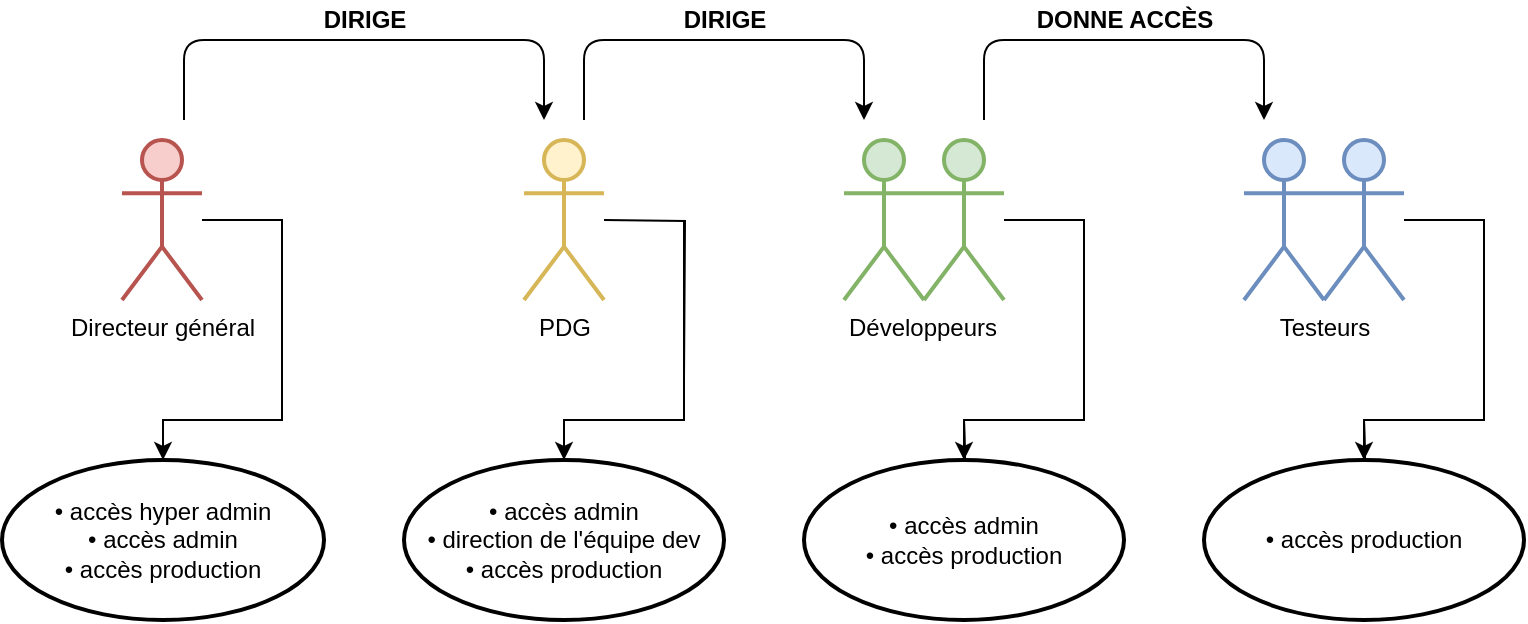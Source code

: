 <mxfile version="15.3.8" type="device"><diagram id="C5RBs43oDa-KdzZeNtuy" name="Page-1"><mxGraphModel dx="1597" dy="885" grid="1" gridSize="10" guides="1" tooltips="1" connect="1" arrows="1" fold="1" page="1" pageScale="1" pageWidth="827" pageHeight="1169" math="0" shadow="0"><root><mxCell id="WIyWlLk6GJQsqaUBKTNV-0"/><mxCell id="WIyWlLk6GJQsqaUBKTNV-1" parent="WIyWlLk6GJQsqaUBKTNV-0"/><mxCell id="b51wquPNlFclY3lklrmw-19" value="" style="edgeStyle=orthogonalEdgeStyle;rounded=0;orthogonalLoop=1;jettySize=auto;html=1;entryX=0.5;entryY=0;entryDx=0;entryDy=0;" parent="WIyWlLk6GJQsqaUBKTNV-1" target="b51wquPNlFclY3lklrmw-15" edge="1"><mxGeometry relative="1" as="geometry"><mxPoint x="139" y="150" as="sourcePoint"/><mxPoint x="219" y="270" as="targetPoint"/><Array as="points"><mxPoint x="179" y="150"/><mxPoint x="179" y="250"/><mxPoint x="119" y="250"/></Array></mxGeometry></mxCell><mxCell id="b51wquPNlFclY3lklrmw-14" value="Directeur général" style="shape=umlActor;verticalLabelPosition=bottom;verticalAlign=top;html=1;shadow=0;sketch=0;strokeWidth=2;fillColor=#f8cecc;strokeColor=#b85450;" parent="WIyWlLk6GJQsqaUBKTNV-1" vertex="1"><mxGeometry x="99" y="110" width="40" height="80" as="geometry"/></mxCell><mxCell id="b51wquPNlFclY3lklrmw-15" value="&lt;div&gt;• accès hyper admin&lt;br&gt;&lt;/div&gt;&lt;div&gt;• accès admin&lt;/div&gt;&lt;div&gt;• accès production&lt;br&gt;&lt;/div&gt;" style="ellipse;whiteSpace=wrap;html=1;shadow=0;sketch=0;strokeWidth=2;" parent="WIyWlLk6GJQsqaUBKTNV-1" vertex="1"><mxGeometry x="39" y="270" width="161" height="80" as="geometry"/></mxCell><mxCell id="b51wquPNlFclY3lklrmw-20" value="" style="edgeStyle=orthogonalEdgeStyle;rounded=0;orthogonalLoop=1;jettySize=auto;html=1;entryX=0.5;entryY=0;entryDx=0;entryDy=0;startArrow=none;" parent="WIyWlLk6GJQsqaUBKTNV-1" target="b51wquPNlFclY3lklrmw-22" edge="1"><mxGeometry relative="1" as="geometry"><mxPoint x="380" y="225" as="sourcePoint"/><mxPoint x="420" y="270" as="targetPoint"/><Array as="points"><mxPoint x="380" y="150"/><mxPoint x="380" y="250"/><mxPoint x="320" y="250"/></Array></mxGeometry></mxCell><mxCell id="b51wquPNlFclY3lklrmw-21" value="PDG" style="shape=umlActor;verticalLabelPosition=bottom;verticalAlign=top;html=1;shadow=0;sketch=0;strokeWidth=2;fillColor=#fff2cc;strokeColor=#d6b656;" parent="WIyWlLk6GJQsqaUBKTNV-1" vertex="1"><mxGeometry x="300" y="110" width="40" height="80" as="geometry"/></mxCell><mxCell id="b51wquPNlFclY3lklrmw-22" value="&lt;div&gt;• accès admin&lt;/div&gt;&lt;div&gt;• direction de l'équipe dev&lt;br&gt;&lt;/div&gt;&lt;div&gt;• accès production&lt;/div&gt;" style="ellipse;whiteSpace=wrap;html=1;shadow=0;sketch=0;strokeWidth=2;" parent="WIyWlLk6GJQsqaUBKTNV-1" vertex="1"><mxGeometry x="240" y="270" width="160" height="80" as="geometry"/></mxCell><mxCell id="b51wquPNlFclY3lklrmw-23" value="" style="edgeStyle=orthogonalEdgeStyle;rounded=0;orthogonalLoop=1;jettySize=auto;html=1;entryX=0.5;entryY=0;entryDx=0;entryDy=0;" parent="WIyWlLk6GJQsqaUBKTNV-1" target="b51wquPNlFclY3lklrmw-25" edge="1"><mxGeometry relative="1" as="geometry"><mxPoint x="540" y="150" as="sourcePoint"/><mxPoint x="620" y="270" as="targetPoint"/><Array as="points"><mxPoint x="580" y="150"/><mxPoint x="580" y="250"/><mxPoint x="520" y="250"/></Array></mxGeometry></mxCell><mxCell id="b51wquPNlFclY3lklrmw-26" value="" style="edgeStyle=orthogonalEdgeStyle;rounded=0;orthogonalLoop=1;jettySize=auto;html=1;" parent="WIyWlLk6GJQsqaUBKTNV-1" target="b51wquPNlFclY3lklrmw-25" edge="1"><mxGeometry relative="1" as="geometry"><mxPoint x="520" y="250" as="sourcePoint"/></mxGeometry></mxCell><mxCell id="b51wquPNlFclY3lklrmw-27" value="" style="edgeStyle=orthogonalEdgeStyle;rounded=0;orthogonalLoop=1;jettySize=auto;html=1;" parent="WIyWlLk6GJQsqaUBKTNV-1" target="b51wquPNlFclY3lklrmw-25" edge="1"><mxGeometry relative="1" as="geometry"><mxPoint x="520" y="250" as="sourcePoint"/></mxGeometry></mxCell><mxCell id="b51wquPNlFclY3lklrmw-29" value="" style="edgeStyle=orthogonalEdgeStyle;rounded=0;orthogonalLoop=1;jettySize=auto;html=1;" parent="WIyWlLk6GJQsqaUBKTNV-1" target="b51wquPNlFclY3lklrmw-25" edge="1"><mxGeometry relative="1" as="geometry"><mxPoint x="520" y="260" as="sourcePoint"/></mxGeometry></mxCell><mxCell id="b51wquPNlFclY3lklrmw-25" value="&lt;div&gt;• accès admin&lt;br&gt;&lt;/div&gt;&lt;div&gt;• accès production&lt;/div&gt;" style="ellipse;whiteSpace=wrap;html=1;shadow=0;sketch=0;strokeWidth=2;" parent="WIyWlLk6GJQsqaUBKTNV-1" vertex="1"><mxGeometry x="440" y="270" width="160" height="80" as="geometry"/></mxCell><mxCell id="b51wquPNlFclY3lklrmw-31" value="" style="shape=umlActor;verticalLabelPosition=bottom;verticalAlign=top;html=1;shadow=0;sketch=0;strokeWidth=2;fillColor=#d5e8d4;strokeColor=#82b366;" parent="WIyWlLk6GJQsqaUBKTNV-1" vertex="1"><mxGeometry x="500" y="110" width="40" height="80" as="geometry"/></mxCell><mxCell id="b51wquPNlFclY3lklrmw-33" value="" style="shape=umlActor;verticalLabelPosition=bottom;verticalAlign=top;html=1;shadow=0;sketch=0;strokeWidth=2;fillColor=#d5e8d4;strokeColor=#82b366;" parent="WIyWlLk6GJQsqaUBKTNV-1" vertex="1"><mxGeometry x="460" y="110" width="40" height="80" as="geometry"/></mxCell><mxCell id="b51wquPNlFclY3lklrmw-34" value="Développeurs" style="text;html=1;align=center;verticalAlign=middle;resizable=0;points=[];autosize=1;strokeColor=none;fillColor=none;" parent="WIyWlLk6GJQsqaUBKTNV-1" vertex="1"><mxGeometry x="454" y="194" width="90" height="20" as="geometry"/></mxCell><mxCell id="b51wquPNlFclY3lklrmw-42" value="" style="edgeStyle=orthogonalEdgeStyle;rounded=0;orthogonalLoop=1;jettySize=auto;html=1;entryX=0.5;entryY=0;entryDx=0;entryDy=0;" parent="WIyWlLk6GJQsqaUBKTNV-1" target="b51wquPNlFclY3lklrmw-46" edge="1"><mxGeometry relative="1" as="geometry"><mxPoint x="740" y="150" as="sourcePoint"/><mxPoint x="820" y="270" as="targetPoint"/><Array as="points"><mxPoint x="780" y="150"/><mxPoint x="780" y="250"/><mxPoint x="720" y="250"/></Array></mxGeometry></mxCell><mxCell id="b51wquPNlFclY3lklrmw-43" value="" style="edgeStyle=orthogonalEdgeStyle;rounded=0;orthogonalLoop=1;jettySize=auto;html=1;" parent="WIyWlLk6GJQsqaUBKTNV-1" target="b51wquPNlFclY3lklrmw-46" edge="1"><mxGeometry relative="1" as="geometry"><mxPoint x="720" y="250" as="sourcePoint"/></mxGeometry></mxCell><mxCell id="b51wquPNlFclY3lklrmw-44" value="" style="edgeStyle=orthogonalEdgeStyle;rounded=0;orthogonalLoop=1;jettySize=auto;html=1;" parent="WIyWlLk6GJQsqaUBKTNV-1" target="b51wquPNlFclY3lklrmw-46" edge="1"><mxGeometry relative="1" as="geometry"><mxPoint x="720" y="250" as="sourcePoint"/></mxGeometry></mxCell><mxCell id="b51wquPNlFclY3lklrmw-45" value="" style="edgeStyle=orthogonalEdgeStyle;rounded=0;orthogonalLoop=1;jettySize=auto;html=1;" parent="WIyWlLk6GJQsqaUBKTNV-1" target="b51wquPNlFclY3lklrmw-46" edge="1"><mxGeometry relative="1" as="geometry"><mxPoint x="720" y="260" as="sourcePoint"/></mxGeometry></mxCell><mxCell id="b51wquPNlFclY3lklrmw-46" value="• accès production" style="ellipse;whiteSpace=wrap;html=1;shadow=0;sketch=0;strokeWidth=2;" parent="WIyWlLk6GJQsqaUBKTNV-1" vertex="1"><mxGeometry x="640" y="270" width="160" height="80" as="geometry"/></mxCell><mxCell id="b51wquPNlFclY3lklrmw-47" value="" style="shape=umlActor;verticalLabelPosition=bottom;verticalAlign=top;html=1;shadow=0;sketch=0;strokeWidth=2;fillColor=#dae8fc;strokeColor=#6c8ebf;" parent="WIyWlLk6GJQsqaUBKTNV-1" vertex="1"><mxGeometry x="700" y="110" width="40" height="80" as="geometry"/></mxCell><mxCell id="b51wquPNlFclY3lklrmw-48" value="" style="shape=umlActor;verticalLabelPosition=bottom;verticalAlign=top;html=1;shadow=0;sketch=0;strokeWidth=2;fillColor=#dae8fc;strokeColor=#6c8ebf;" parent="WIyWlLk6GJQsqaUBKTNV-1" vertex="1"><mxGeometry x="660" y="110" width="40" height="80" as="geometry"/></mxCell><mxCell id="b51wquPNlFclY3lklrmw-49" value="Testeurs" style="text;html=1;align=center;verticalAlign=middle;resizable=0;points=[];autosize=1;strokeColor=none;fillColor=none;" parent="WIyWlLk6GJQsqaUBKTNV-1" vertex="1"><mxGeometry x="670" y="194" width="60" height="20" as="geometry"/></mxCell><mxCell id="b51wquPNlFclY3lklrmw-54" value="" style="edgeStyle=elbowEdgeStyle;elbow=vertical;endArrow=classic;html=1;" parent="WIyWlLk6GJQsqaUBKTNV-1" edge="1"><mxGeometry width="50" height="50" relative="1" as="geometry"><mxPoint x="130" y="100" as="sourcePoint"/><mxPoint x="310" y="100" as="targetPoint"/><Array as="points"><mxPoint x="210" y="60"/></Array></mxGeometry></mxCell><mxCell id="b51wquPNlFclY3lklrmw-56" value="&lt;b&gt;DIRIGE&lt;/b&gt;" style="text;html=1;align=center;verticalAlign=middle;resizable=0;points=[];autosize=1;strokeColor=none;fillColor=none;" parent="WIyWlLk6GJQsqaUBKTNV-1" vertex="1"><mxGeometry x="190" y="40" width="60" height="20" as="geometry"/></mxCell><mxCell id="b51wquPNlFclY3lklrmw-57" value="" style="edgeStyle=elbowEdgeStyle;elbow=vertical;endArrow=classic;html=1;" parent="WIyWlLk6GJQsqaUBKTNV-1" edge="1"><mxGeometry width="50" height="50" relative="1" as="geometry"><mxPoint x="330" y="100" as="sourcePoint"/><mxPoint x="470" y="100" as="targetPoint"/><Array as="points"><mxPoint x="430" y="60"/></Array></mxGeometry></mxCell><mxCell id="b51wquPNlFclY3lklrmw-58" value="&lt;b&gt;DIRIGE&lt;/b&gt;" style="text;html=1;align=center;verticalAlign=middle;resizable=0;points=[];autosize=1;strokeColor=none;fillColor=none;" parent="WIyWlLk6GJQsqaUBKTNV-1" vertex="1"><mxGeometry x="370" y="40" width="60" height="20" as="geometry"/></mxCell><mxCell id="b51wquPNlFclY3lklrmw-59" value="" style="edgeStyle=elbowEdgeStyle;elbow=vertical;endArrow=classic;html=1;" parent="WIyWlLk6GJQsqaUBKTNV-1" edge="1"><mxGeometry width="50" height="50" relative="1" as="geometry"><mxPoint x="530" y="100" as="sourcePoint"/><mxPoint x="670" y="100" as="targetPoint"/><Array as="points"><mxPoint x="630" y="60"/></Array></mxGeometry></mxCell><mxCell id="b51wquPNlFclY3lklrmw-60" value="&lt;b&gt;DONNE ACCÈS&lt;br&gt;&lt;/b&gt;" style="text;html=1;align=center;verticalAlign=middle;resizable=0;points=[];autosize=1;strokeColor=none;fillColor=none;" parent="WIyWlLk6GJQsqaUBKTNV-1" vertex="1"><mxGeometry x="550" y="40" width="100" height="20" as="geometry"/></mxCell><mxCell id="b51wquPNlFclY3lklrmw-64" value="" style="edgeStyle=orthogonalEdgeStyle;rounded=0;orthogonalLoop=1;jettySize=auto;html=1;endArrow=none;" parent="WIyWlLk6GJQsqaUBKTNV-1" edge="1"><mxGeometry relative="1" as="geometry"><mxPoint x="340" y="150" as="sourcePoint"/><mxPoint x="380" y="230" as="targetPoint"/><Array as="points"/></mxGeometry></mxCell></root></mxGraphModel></diagram></mxfile>